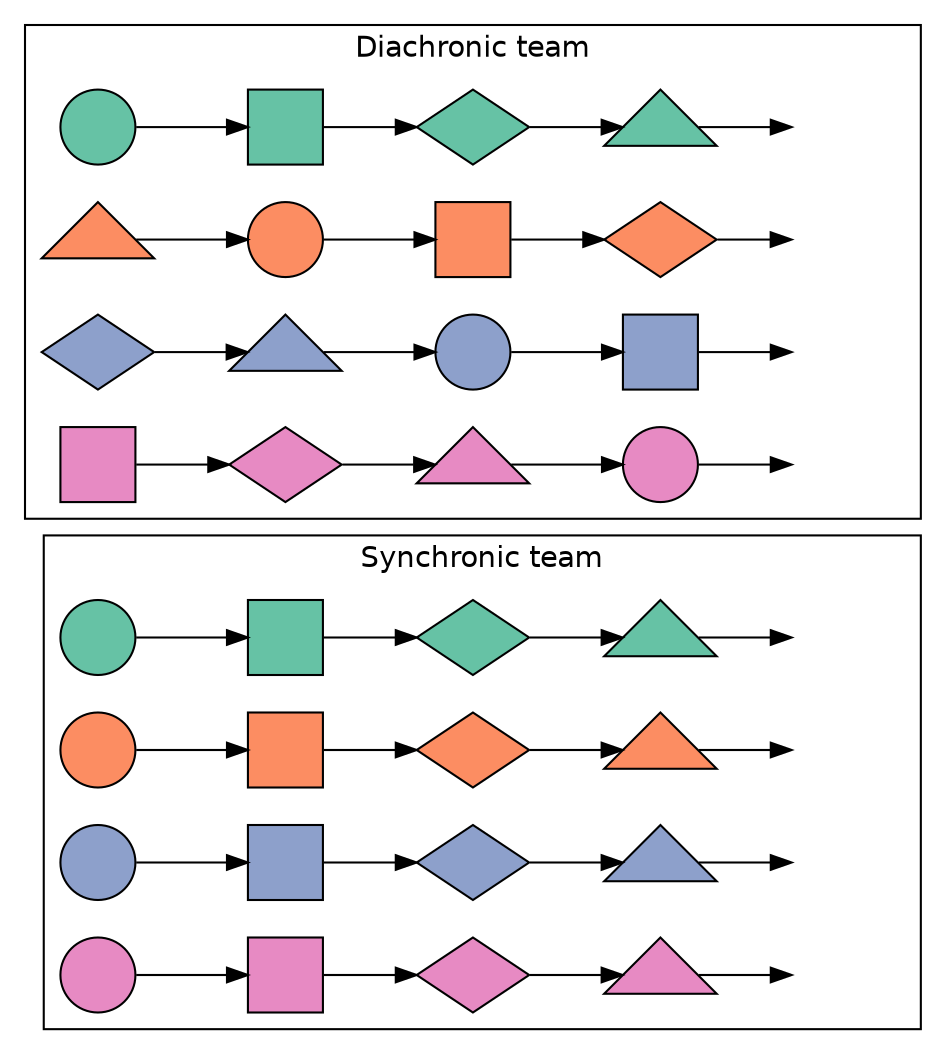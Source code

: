 digraph {
  fontname=helvetica;
  node[fontname=helvetica; label=""; style=filled];
  rankdir=LR;

  // Colors are people
  s1a, s2a, s3a, s4a, d1a, d2a, d3a, d4a[fillcolor="#66C2A5"];
  s1b, s2b, s3b, s4b, d1b, d2b, d3b, d4b[fillcolor="#FC8D62"];
  s1c, s2c, s3c, s4c, d1c, d2c, d3c, d4c[fillcolor="#8DA0CB"];
  s1d, s2d, s3d, s4d, d1d, d2d, d3d, d4d[fillcolor="#E78AC3"];
  
  // Shapes are projects
  s1a, s1b, s1c, s1d, d1a, d2b, d3c, d4d[shape=circle];
  s2a, s2b, s2c, s2d, d1d, d2a, d3b, d4c[shape=square];
  s3a, s3b, s3c, s3d, d1c, d2d, d3a, d4b[shape=diamond];
  s4a, s4b, s4c, s4d, d1b, d2c, d3d, d4a[shape=triangle];
  
  // Invisible last nodes
  sinv1, sinv2, sinv3, sinv4, dinv1, dinv2, dinv3, dinv4[style=invis];
  
  subgraph cluster0 {
    label="Synchronic team";
    s1a -> s2a -> s3a -> s4a -> sinv1;
    s1b -> s2b -> s3b -> s4b -> sinv2;
    s1c -> s2c -> s3c -> s4c -> sinv3;
    s1d -> s2d -> s3d -> s4d -> sinv4;
  }

  subgraph cluster1 {
    label="Diachronic team";
    d1a -> d2a -> d3a -> d4a -> dinv1;
    d1b -> d2b -> d3b -> d4b -> dinv2;
    d1c -> d2c -> d3c -> d4c -> dinv3;
    d1d -> d2d -> d3d -> d4d -> dinv4;
  }

}